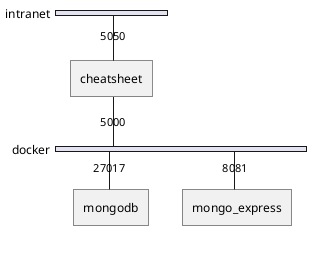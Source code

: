 @startuml
nwdiag {
  network intranet {
    cheatsheet [address = "5050"];
  }
  network docker {
    mongodb [address = "27017"];
    mongo_express [address = "8081"];
    cheatsheet [address = "5000"];
  }
}
@enduml
